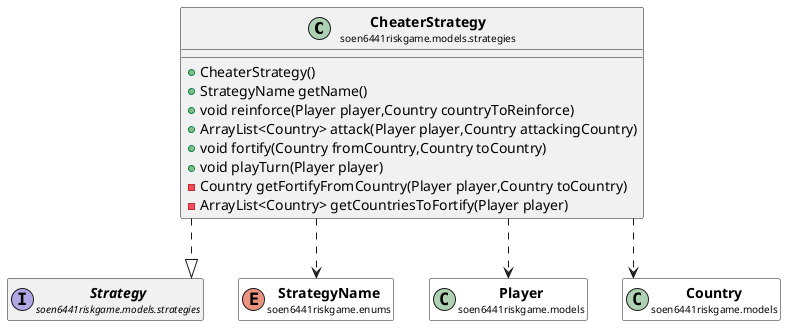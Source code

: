 @startuml

skinparam svgLinkTarget _parent
skinparam linetype ortho
set namespaceSeparator none
class "<b><size:14>CheaterStrategy</b>\n<size:10>soen6441riskgame.models.strategies" as soen6441riskgame.models.strategies.CheaterStrategy  [[../../../soen6441riskgame/models/strategies/CheaterStrategy.html{soen6441riskgame.models.strategies.CheaterStrategy}]] {
+CheaterStrategy()
+StrategyName getName()
+void reinforce(Player player,Country countryToReinforce)
+ArrayList<Country> attack(Player player,Country attackingCountry)
+void fortify(Country fromCountry,Country toCountry)
+void playTurn(Player player)
-Country getFortifyFromCountry(Player player,Country toCountry)
-ArrayList<Country> getCountriesToFortify(Player player)
}


interface "<b><size:14>Strategy</b>\n<size:10>soen6441riskgame.models.strategies" as soen6441riskgame.models.strategies.Strategy  [[../../../soen6441riskgame/models/strategies/Strategy.html{soen6441riskgame.models.strategies.Strategy}]] {
}

hide soen6441riskgame.models.strategies.Strategy fields
hide soen6441riskgame.models.strategies.Strategy methods

soen6441riskgame.models.strategies.CheaterStrategy ..|> soen6441riskgame.models.strategies.Strategy

enum "<b><size:14>StrategyName</b>\n<size:10>soen6441riskgame.enums" as soen6441riskgame.enums.StrategyName  [[../../../soen6441riskgame/enums/StrategyName.html{soen6441riskgame.enums.StrategyName}]] #white {
}

hide soen6441riskgame.enums.StrategyName fields
hide soen6441riskgame.enums.StrategyName methods

soen6441riskgame.models.strategies.CheaterStrategy ..> soen6441riskgame.enums.StrategyName

class "<b><size:14>Player</b>\n<size:10>soen6441riskgame.models" as soen6441riskgame.models.Player  [[../../../soen6441riskgame/models/Player.html{soen6441riskgame.models.Player}]] #white {
}

hide soen6441riskgame.models.Player fields
hide soen6441riskgame.models.Player methods

soen6441riskgame.models.strategies.CheaterStrategy ..> soen6441riskgame.models.Player

class "<b><size:14>Country</b>\n<size:10>soen6441riskgame.models" as soen6441riskgame.models.Country  [[../../../soen6441riskgame/models/Country.html{soen6441riskgame.models.Country}]] #white {
}

hide soen6441riskgame.models.Country fields
hide soen6441riskgame.models.Country methods

soen6441riskgame.models.strategies.CheaterStrategy ..> soen6441riskgame.models.Country



@enduml
